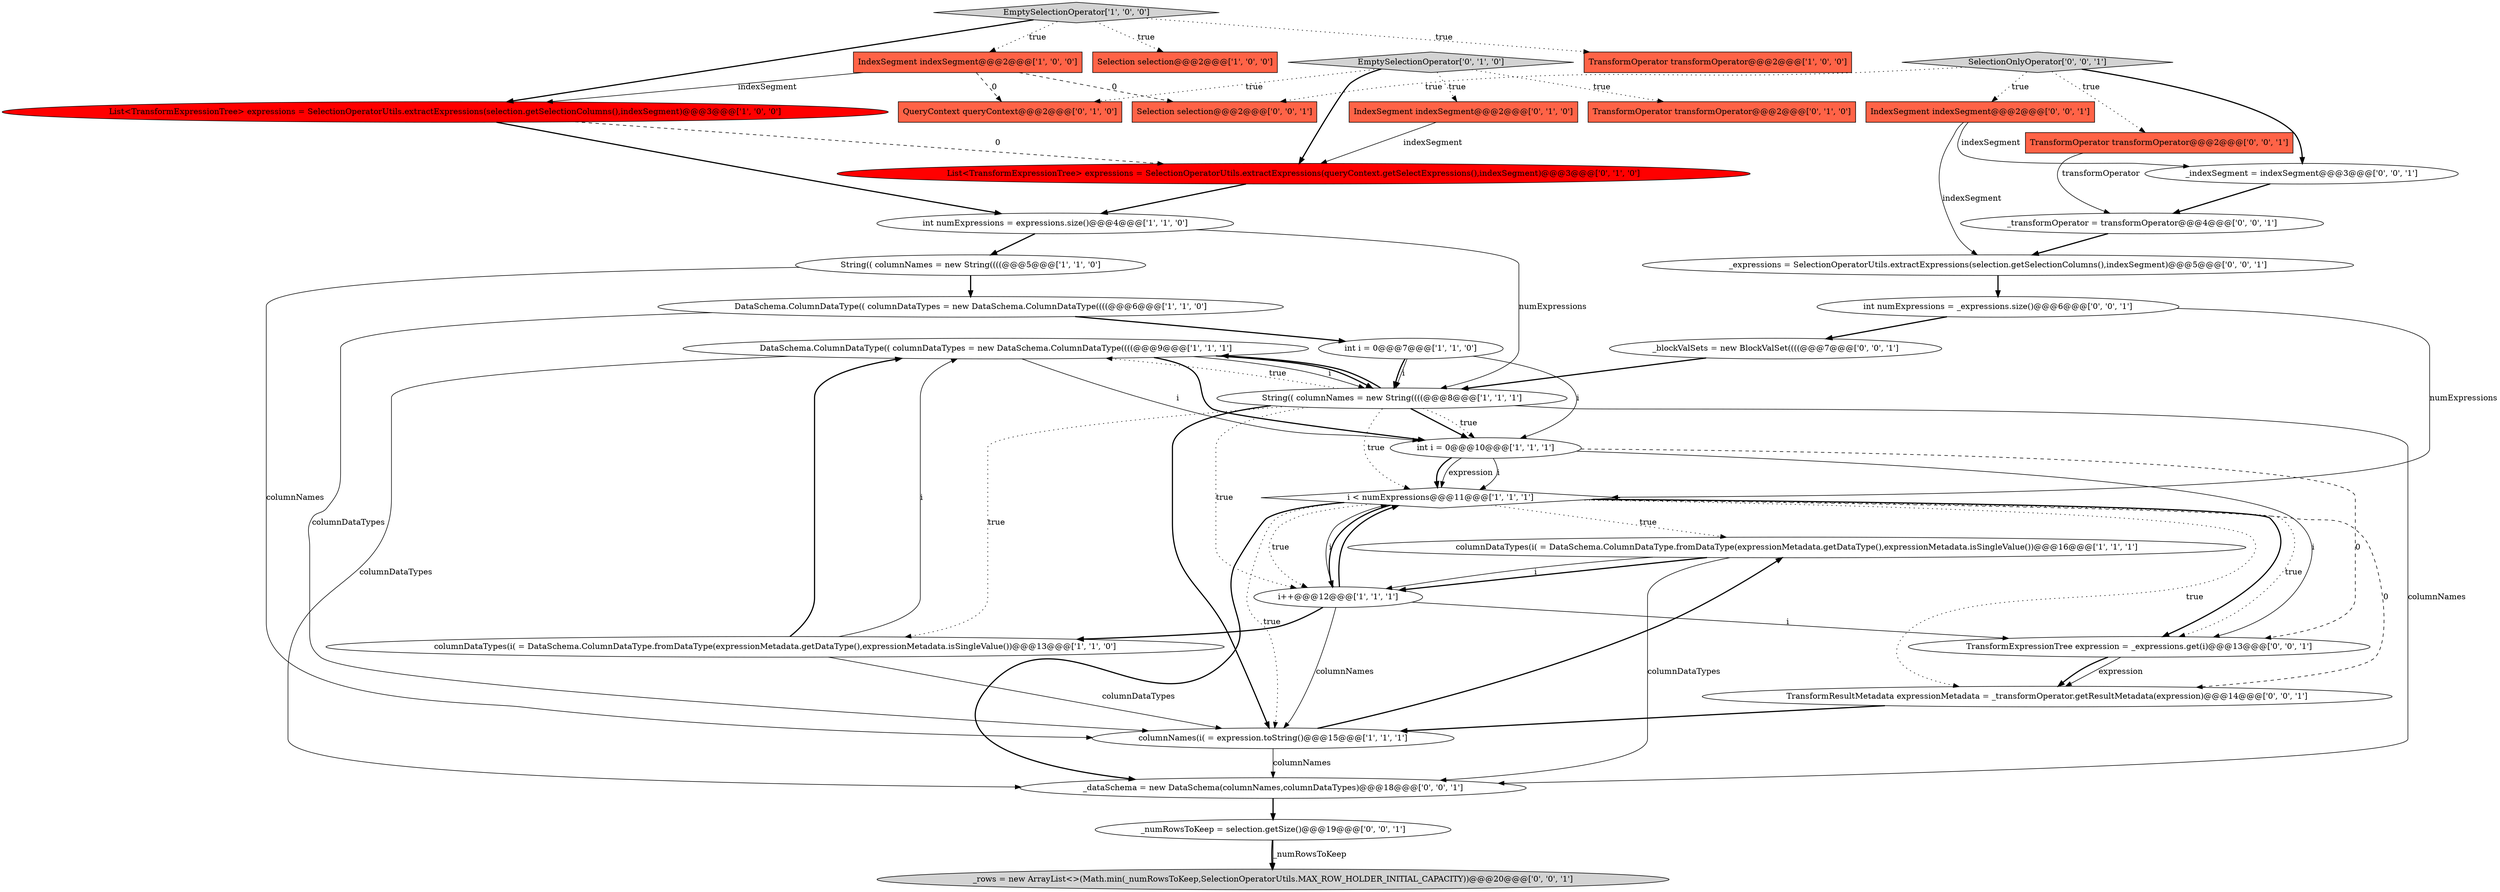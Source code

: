 digraph {
27 [style = filled, label = "_rows = new ArrayList<>(Math.min(_numRowsToKeep,SelectionOperatorUtils.MAX_ROW_HOLDER_INITIAL_CAPACITY))@@@20@@@['0', '0', '1']", fillcolor = lightgray, shape = ellipse image = "AAA0AAABBB3BBB"];
9 [style = filled, label = "Selection selection@@@2@@@['1', '0', '0']", fillcolor = tomato, shape = box image = "AAA0AAABBB1BBB"];
4 [style = filled, label = "DataSchema.ColumnDataType(( columnDataTypes = new DataSchema.ColumnDataType((((@@@9@@@['1', '1', '1']", fillcolor = white, shape = ellipse image = "AAA0AAABBB1BBB"];
21 [style = filled, label = "List<TransformExpressionTree> expressions = SelectionOperatorUtils.extractExpressions(queryContext.getSelectExpressions(),indexSegment)@@@3@@@['0', '1', '0']", fillcolor = red, shape = ellipse image = "AAA1AAABBB2BBB"];
5 [style = filled, label = "columnDataTypes(i( = DataSchema.ColumnDataType.fromDataType(expressionMetadata.getDataType(),expressionMetadata.isSingleValue())@@@16@@@['1', '1', '1']", fillcolor = white, shape = ellipse image = "AAA0AAABBB1BBB"];
30 [style = filled, label = "_dataSchema = new DataSchema(columnNames,columnDataTypes)@@@18@@@['0', '0', '1']", fillcolor = white, shape = ellipse image = "AAA0AAABBB3BBB"];
35 [style = filled, label = "TransformResultMetadata expressionMetadata = _transformOperator.getResultMetadata(expression)@@@14@@@['0', '0', '1']", fillcolor = white, shape = ellipse image = "AAA0AAABBB3BBB"];
33 [style = filled, label = "_expressions = SelectionOperatorUtils.extractExpressions(selection.getSelectionColumns(),indexSegment)@@@5@@@['0', '0', '1']", fillcolor = white, shape = ellipse image = "AAA0AAABBB3BBB"];
16 [style = filled, label = "IndexSegment indexSegment@@@2@@@['1', '0', '0']", fillcolor = tomato, shape = box image = "AAA1AAABBB1BBB"];
28 [style = filled, label = "SelectionOnlyOperator['0', '0', '1']", fillcolor = lightgray, shape = diamond image = "AAA0AAABBB3BBB"];
3 [style = filled, label = "DataSchema.ColumnDataType(( columnDataTypes = new DataSchema.ColumnDataType((((@@@6@@@['1', '1', '0']", fillcolor = white, shape = ellipse image = "AAA0AAABBB1BBB"];
0 [style = filled, label = "int numExpressions = expressions.size()@@@4@@@['1', '1', '0']", fillcolor = white, shape = ellipse image = "AAA0AAABBB1BBB"];
34 [style = filled, label = "Selection selection@@@2@@@['0', '0', '1']", fillcolor = tomato, shape = box image = "AAA0AAABBB3BBB"];
24 [style = filled, label = "IndexSegment indexSegment@@@2@@@['0', '0', '1']", fillcolor = tomato, shape = box image = "AAA0AAABBB3BBB"];
31 [style = filled, label = "_numRowsToKeep = selection.getSize()@@@19@@@['0', '0', '1']", fillcolor = white, shape = ellipse image = "AAA0AAABBB3BBB"];
14 [style = filled, label = "EmptySelectionOperator['1', '0', '0']", fillcolor = lightgray, shape = diamond image = "AAA0AAABBB1BBB"];
25 [style = filled, label = "TransformOperator transformOperator@@@2@@@['0', '0', '1']", fillcolor = tomato, shape = box image = "AAA0AAABBB3BBB"];
1 [style = filled, label = "int i = 0@@@7@@@['1', '1', '0']", fillcolor = white, shape = ellipse image = "AAA0AAABBB1BBB"];
13 [style = filled, label = "int i = 0@@@10@@@['1', '1', '1']", fillcolor = white, shape = ellipse image = "AAA0AAABBB1BBB"];
29 [style = filled, label = "_transformOperator = transformOperator@@@4@@@['0', '0', '1']", fillcolor = white, shape = ellipse image = "AAA0AAABBB3BBB"];
6 [style = filled, label = "i++@@@12@@@['1', '1', '1']", fillcolor = white, shape = ellipse image = "AAA0AAABBB1BBB"];
26 [style = filled, label = "_blockValSets = new BlockValSet((((@@@7@@@['0', '0', '1']", fillcolor = white, shape = ellipse image = "AAA0AAABBB3BBB"];
22 [style = filled, label = "_indexSegment = indexSegment@@@3@@@['0', '0', '1']", fillcolor = white, shape = ellipse image = "AAA0AAABBB3BBB"];
15 [style = filled, label = "i < numExpressions@@@11@@@['1', '1', '1']", fillcolor = white, shape = diamond image = "AAA0AAABBB1BBB"];
8 [style = filled, label = "TransformOperator transformOperator@@@2@@@['1', '0', '0']", fillcolor = tomato, shape = box image = "AAA0AAABBB1BBB"];
17 [style = filled, label = "TransformOperator transformOperator@@@2@@@['0', '1', '0']", fillcolor = tomato, shape = box image = "AAA0AAABBB2BBB"];
2 [style = filled, label = "columnNames(i( = expression.toString()@@@15@@@['1', '1', '1']", fillcolor = white, shape = ellipse image = "AAA0AAABBB1BBB"];
12 [style = filled, label = "String(( columnNames = new String((((@@@8@@@['1', '1', '1']", fillcolor = white, shape = ellipse image = "AAA0AAABBB1BBB"];
10 [style = filled, label = "List<TransformExpressionTree> expressions = SelectionOperatorUtils.extractExpressions(selection.getSelectionColumns(),indexSegment)@@@3@@@['1', '0', '0']", fillcolor = red, shape = ellipse image = "AAA1AAABBB1BBB"];
18 [style = filled, label = "EmptySelectionOperator['0', '1', '0']", fillcolor = lightgray, shape = diamond image = "AAA0AAABBB2BBB"];
7 [style = filled, label = "columnDataTypes(i( = DataSchema.ColumnDataType.fromDataType(expressionMetadata.getDataType(),expressionMetadata.isSingleValue())@@@13@@@['1', '1', '0']", fillcolor = white, shape = ellipse image = "AAA0AAABBB1BBB"];
32 [style = filled, label = "int numExpressions = _expressions.size()@@@6@@@['0', '0', '1']", fillcolor = white, shape = ellipse image = "AAA0AAABBB3BBB"];
20 [style = filled, label = "QueryContext queryContext@@@2@@@['0', '1', '0']", fillcolor = tomato, shape = box image = "AAA1AAABBB2BBB"];
11 [style = filled, label = "String(( columnNames = new String((((@@@5@@@['1', '1', '0']", fillcolor = white, shape = ellipse image = "AAA0AAABBB1BBB"];
23 [style = filled, label = "TransformExpressionTree expression = _expressions.get(i)@@@13@@@['0', '0', '1']", fillcolor = white, shape = ellipse image = "AAA0AAABBB3BBB"];
19 [style = filled, label = "IndexSegment indexSegment@@@2@@@['0', '1', '0']", fillcolor = tomato, shape = box image = "AAA0AAABBB2BBB"];
15->5 [style = dotted, label="true"];
4->12 [style = solid, label="i"];
15->23 [style = bold, label=""];
0->12 [style = solid, label="numExpressions"];
10->21 [style = dashed, label="0"];
3->1 [style = bold, label=""];
6->23 [style = solid, label="i"];
19->21 [style = solid, label="indexSegment"];
21->0 [style = bold, label=""];
15->2 [style = dotted, label="true"];
28->25 [style = dotted, label="true"];
4->13 [style = bold, label=""];
13->23 [style = solid, label="i"];
35->2 [style = bold, label=""];
18->19 [style = dotted, label="true"];
22->29 [style = bold, label=""];
12->15 [style = dotted, label="true"];
14->10 [style = bold, label=""];
23->35 [style = solid, label="expression"];
0->11 [style = bold, label=""];
24->22 [style = solid, label="indexSegment"];
5->30 [style = solid, label="columnDataTypes"];
15->6 [style = bold, label=""];
15->35 [style = dotted, label="true"];
15->30 [style = bold, label=""];
7->4 [style = bold, label=""];
18->20 [style = dotted, label="true"];
13->23 [style = dashed, label="0"];
32->26 [style = bold, label=""];
7->4 [style = solid, label="i"];
4->13 [style = solid, label="i"];
6->15 [style = bold, label=""];
3->2 [style = solid, label="columnDataTypes"];
23->35 [style = bold, label=""];
15->35 [style = dashed, label="0"];
4->30 [style = solid, label="columnDataTypes"];
14->16 [style = dotted, label="true"];
12->13 [style = bold, label=""];
16->34 [style = dashed, label="0"];
25->29 [style = solid, label="transformOperator"];
32->15 [style = solid, label="numExpressions"];
6->2 [style = solid, label="columnNames"];
2->30 [style = solid, label="columnNames"];
12->2 [style = bold, label=""];
29->33 [style = bold, label=""];
26->12 [style = bold, label=""];
12->13 [style = dotted, label="true"];
5->6 [style = bold, label=""];
28->24 [style = dotted, label="true"];
12->4 [style = bold, label=""];
31->27 [style = bold, label=""];
11->3 [style = bold, label=""];
31->27 [style = solid, label="_numRowsToKeep"];
30->31 [style = bold, label=""];
12->6 [style = dotted, label="true"];
15->6 [style = dotted, label="true"];
1->12 [style = solid, label="i"];
13->15 [style = solid, label="i"];
10->0 [style = bold, label=""];
1->12 [style = bold, label=""];
14->8 [style = dotted, label="true"];
7->2 [style = solid, label="columnDataTypes"];
4->12 [style = bold, label=""];
33->32 [style = bold, label=""];
12->30 [style = solid, label="columnNames"];
6->15 [style = solid, label="i"];
13->15 [style = bold, label=""];
11->2 [style = solid, label="columnNames"];
18->21 [style = bold, label=""];
13->15 [style = solid, label="expression"];
12->4 [style = dotted, label="true"];
6->7 [style = bold, label=""];
12->7 [style = dotted, label="true"];
14->9 [style = dotted, label="true"];
18->17 [style = dotted, label="true"];
16->10 [style = solid, label="indexSegment"];
15->23 [style = dotted, label="true"];
5->6 [style = solid, label="i"];
28->34 [style = dotted, label="true"];
1->13 [style = solid, label="i"];
28->22 [style = bold, label=""];
2->5 [style = bold, label=""];
16->20 [style = dashed, label="0"];
24->33 [style = solid, label="indexSegment"];
}
